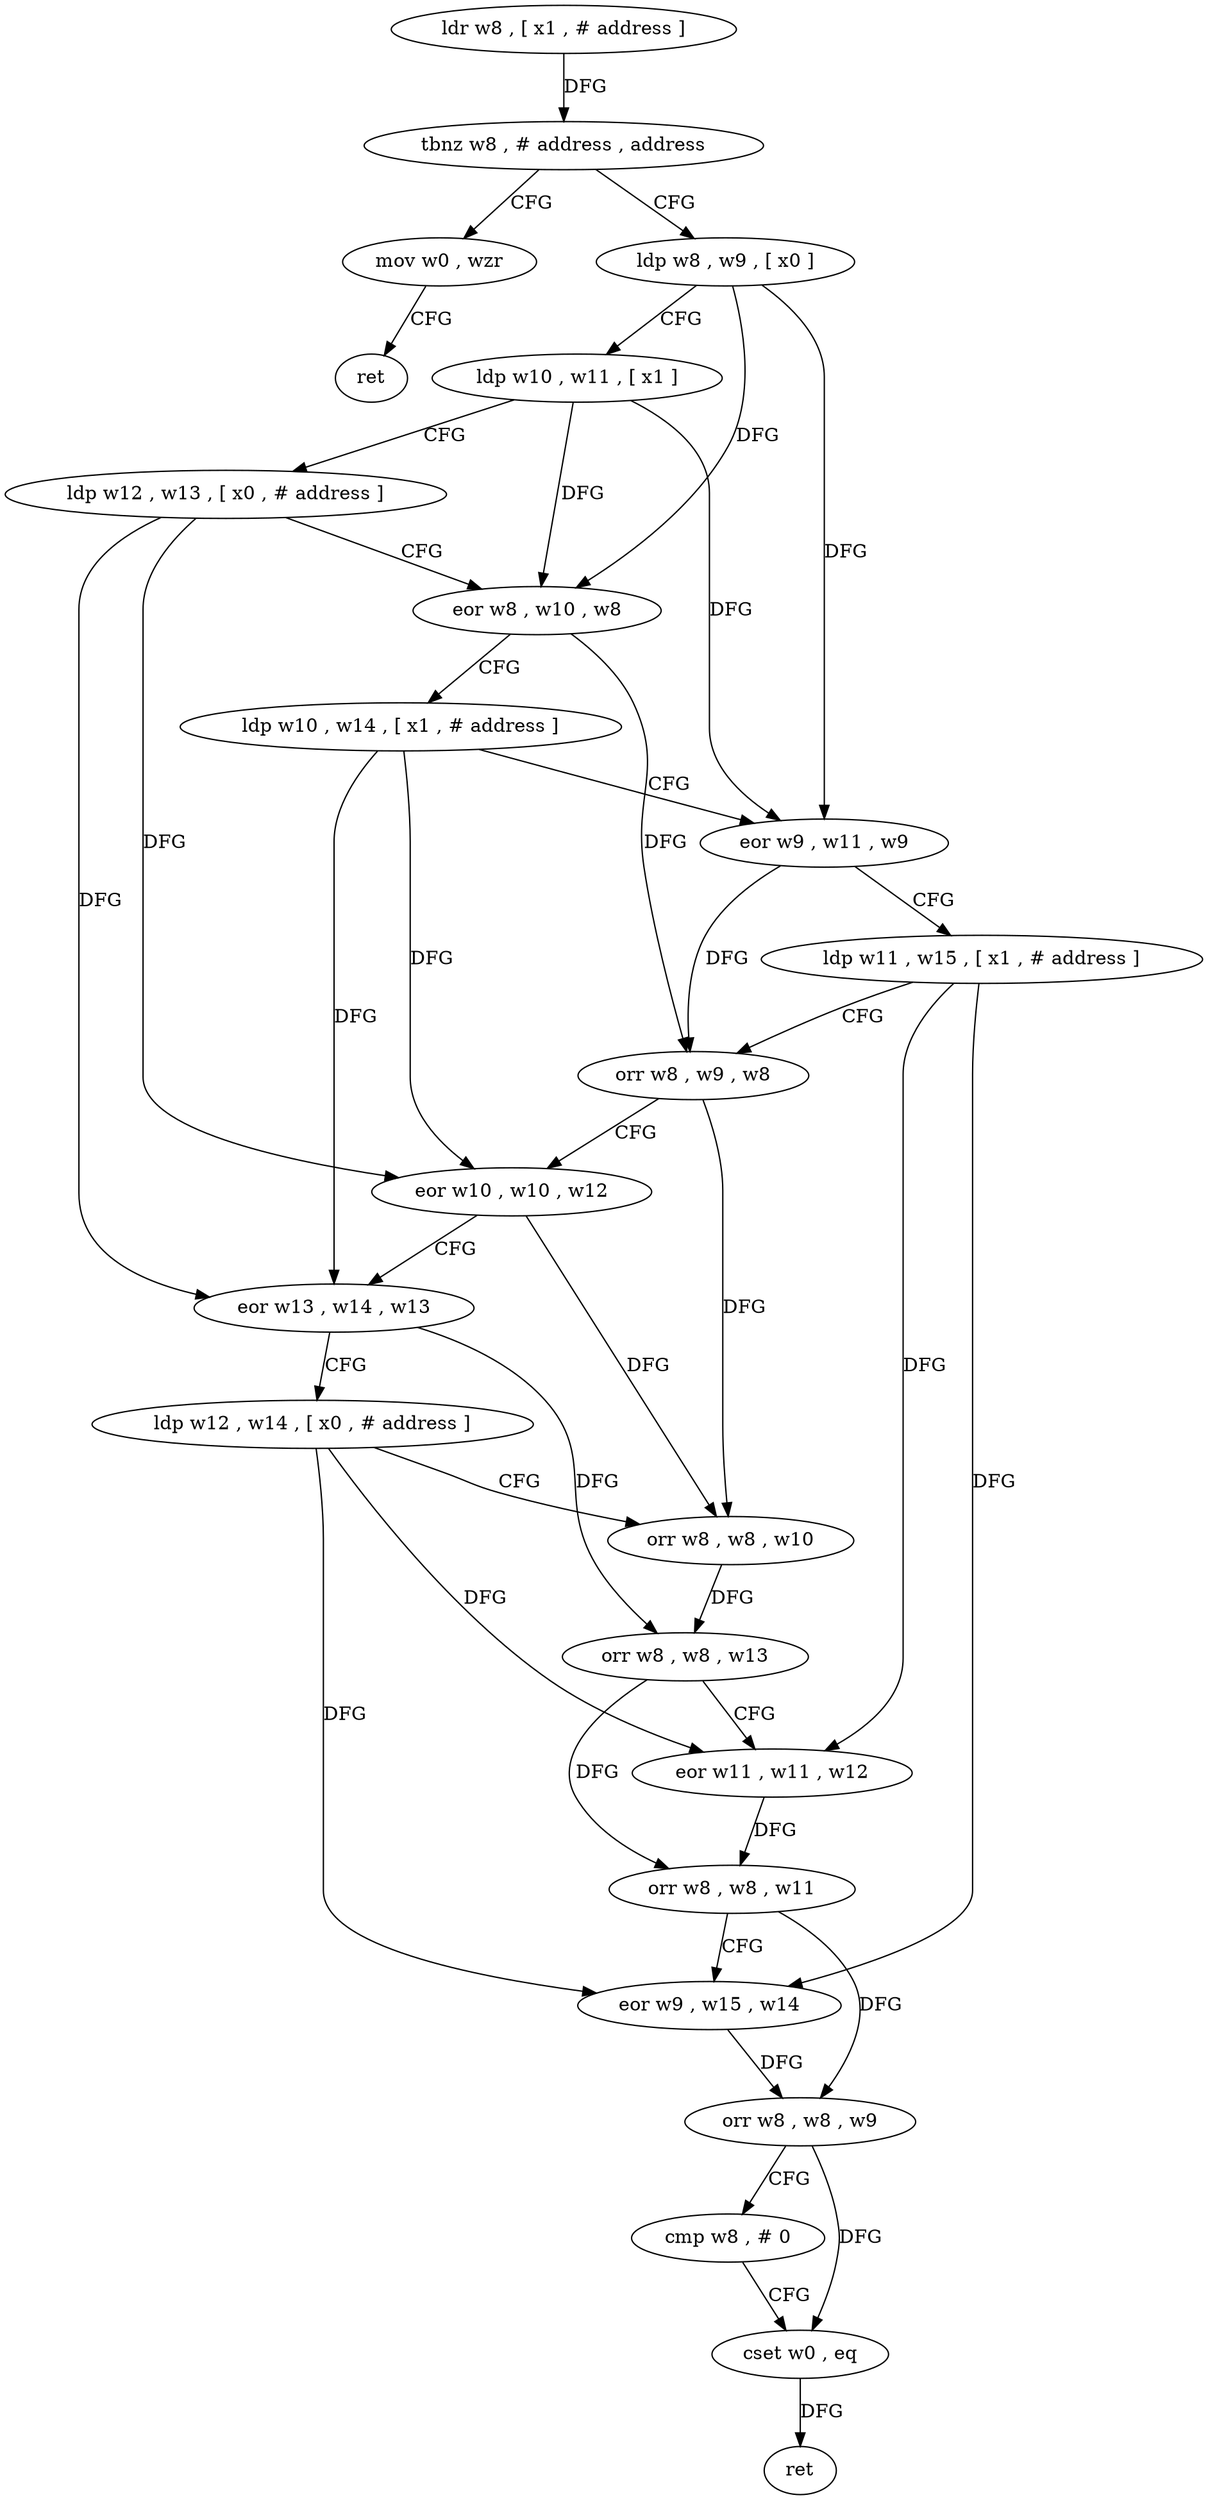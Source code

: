 digraph "func" {
"4299332" [label = "ldr w8 , [ x1 , # address ]" ]
"4299336" [label = "tbnz w8 , # address , address" ]
"4299420" [label = "mov w0 , wzr" ]
"4299340" [label = "ldp w8 , w9 , [ x0 ]" ]
"4299424" [label = "ret" ]
"4299344" [label = "ldp w10 , w11 , [ x1 ]" ]
"4299348" [label = "ldp w12 , w13 , [ x0 , # address ]" ]
"4299352" [label = "eor w8 , w10 , w8" ]
"4299356" [label = "ldp w10 , w14 , [ x1 , # address ]" ]
"4299360" [label = "eor w9 , w11 , w9" ]
"4299364" [label = "ldp w11 , w15 , [ x1 , # address ]" ]
"4299368" [label = "orr w8 , w9 , w8" ]
"4299372" [label = "eor w10 , w10 , w12" ]
"4299376" [label = "eor w13 , w14 , w13" ]
"4299380" [label = "ldp w12 , w14 , [ x0 , # address ]" ]
"4299384" [label = "orr w8 , w8 , w10" ]
"4299388" [label = "orr w8 , w8 , w13" ]
"4299392" [label = "eor w11 , w11 , w12" ]
"4299396" [label = "orr w8 , w8 , w11" ]
"4299400" [label = "eor w9 , w15 , w14" ]
"4299404" [label = "orr w8 , w8 , w9" ]
"4299408" [label = "cmp w8 , # 0" ]
"4299412" [label = "cset w0 , eq" ]
"4299416" [label = "ret" ]
"4299332" -> "4299336" [ label = "DFG" ]
"4299336" -> "4299420" [ label = "CFG" ]
"4299336" -> "4299340" [ label = "CFG" ]
"4299420" -> "4299424" [ label = "CFG" ]
"4299340" -> "4299344" [ label = "CFG" ]
"4299340" -> "4299352" [ label = "DFG" ]
"4299340" -> "4299360" [ label = "DFG" ]
"4299344" -> "4299348" [ label = "CFG" ]
"4299344" -> "4299352" [ label = "DFG" ]
"4299344" -> "4299360" [ label = "DFG" ]
"4299348" -> "4299352" [ label = "CFG" ]
"4299348" -> "4299372" [ label = "DFG" ]
"4299348" -> "4299376" [ label = "DFG" ]
"4299352" -> "4299356" [ label = "CFG" ]
"4299352" -> "4299368" [ label = "DFG" ]
"4299356" -> "4299360" [ label = "CFG" ]
"4299356" -> "4299372" [ label = "DFG" ]
"4299356" -> "4299376" [ label = "DFG" ]
"4299360" -> "4299364" [ label = "CFG" ]
"4299360" -> "4299368" [ label = "DFG" ]
"4299364" -> "4299368" [ label = "CFG" ]
"4299364" -> "4299392" [ label = "DFG" ]
"4299364" -> "4299400" [ label = "DFG" ]
"4299368" -> "4299372" [ label = "CFG" ]
"4299368" -> "4299384" [ label = "DFG" ]
"4299372" -> "4299376" [ label = "CFG" ]
"4299372" -> "4299384" [ label = "DFG" ]
"4299376" -> "4299380" [ label = "CFG" ]
"4299376" -> "4299388" [ label = "DFG" ]
"4299380" -> "4299384" [ label = "CFG" ]
"4299380" -> "4299392" [ label = "DFG" ]
"4299380" -> "4299400" [ label = "DFG" ]
"4299384" -> "4299388" [ label = "DFG" ]
"4299388" -> "4299392" [ label = "CFG" ]
"4299388" -> "4299396" [ label = "DFG" ]
"4299392" -> "4299396" [ label = "DFG" ]
"4299396" -> "4299400" [ label = "CFG" ]
"4299396" -> "4299404" [ label = "DFG" ]
"4299400" -> "4299404" [ label = "DFG" ]
"4299404" -> "4299408" [ label = "CFG" ]
"4299404" -> "4299412" [ label = "DFG" ]
"4299408" -> "4299412" [ label = "CFG" ]
"4299412" -> "4299416" [ label = "DFG" ]
}
